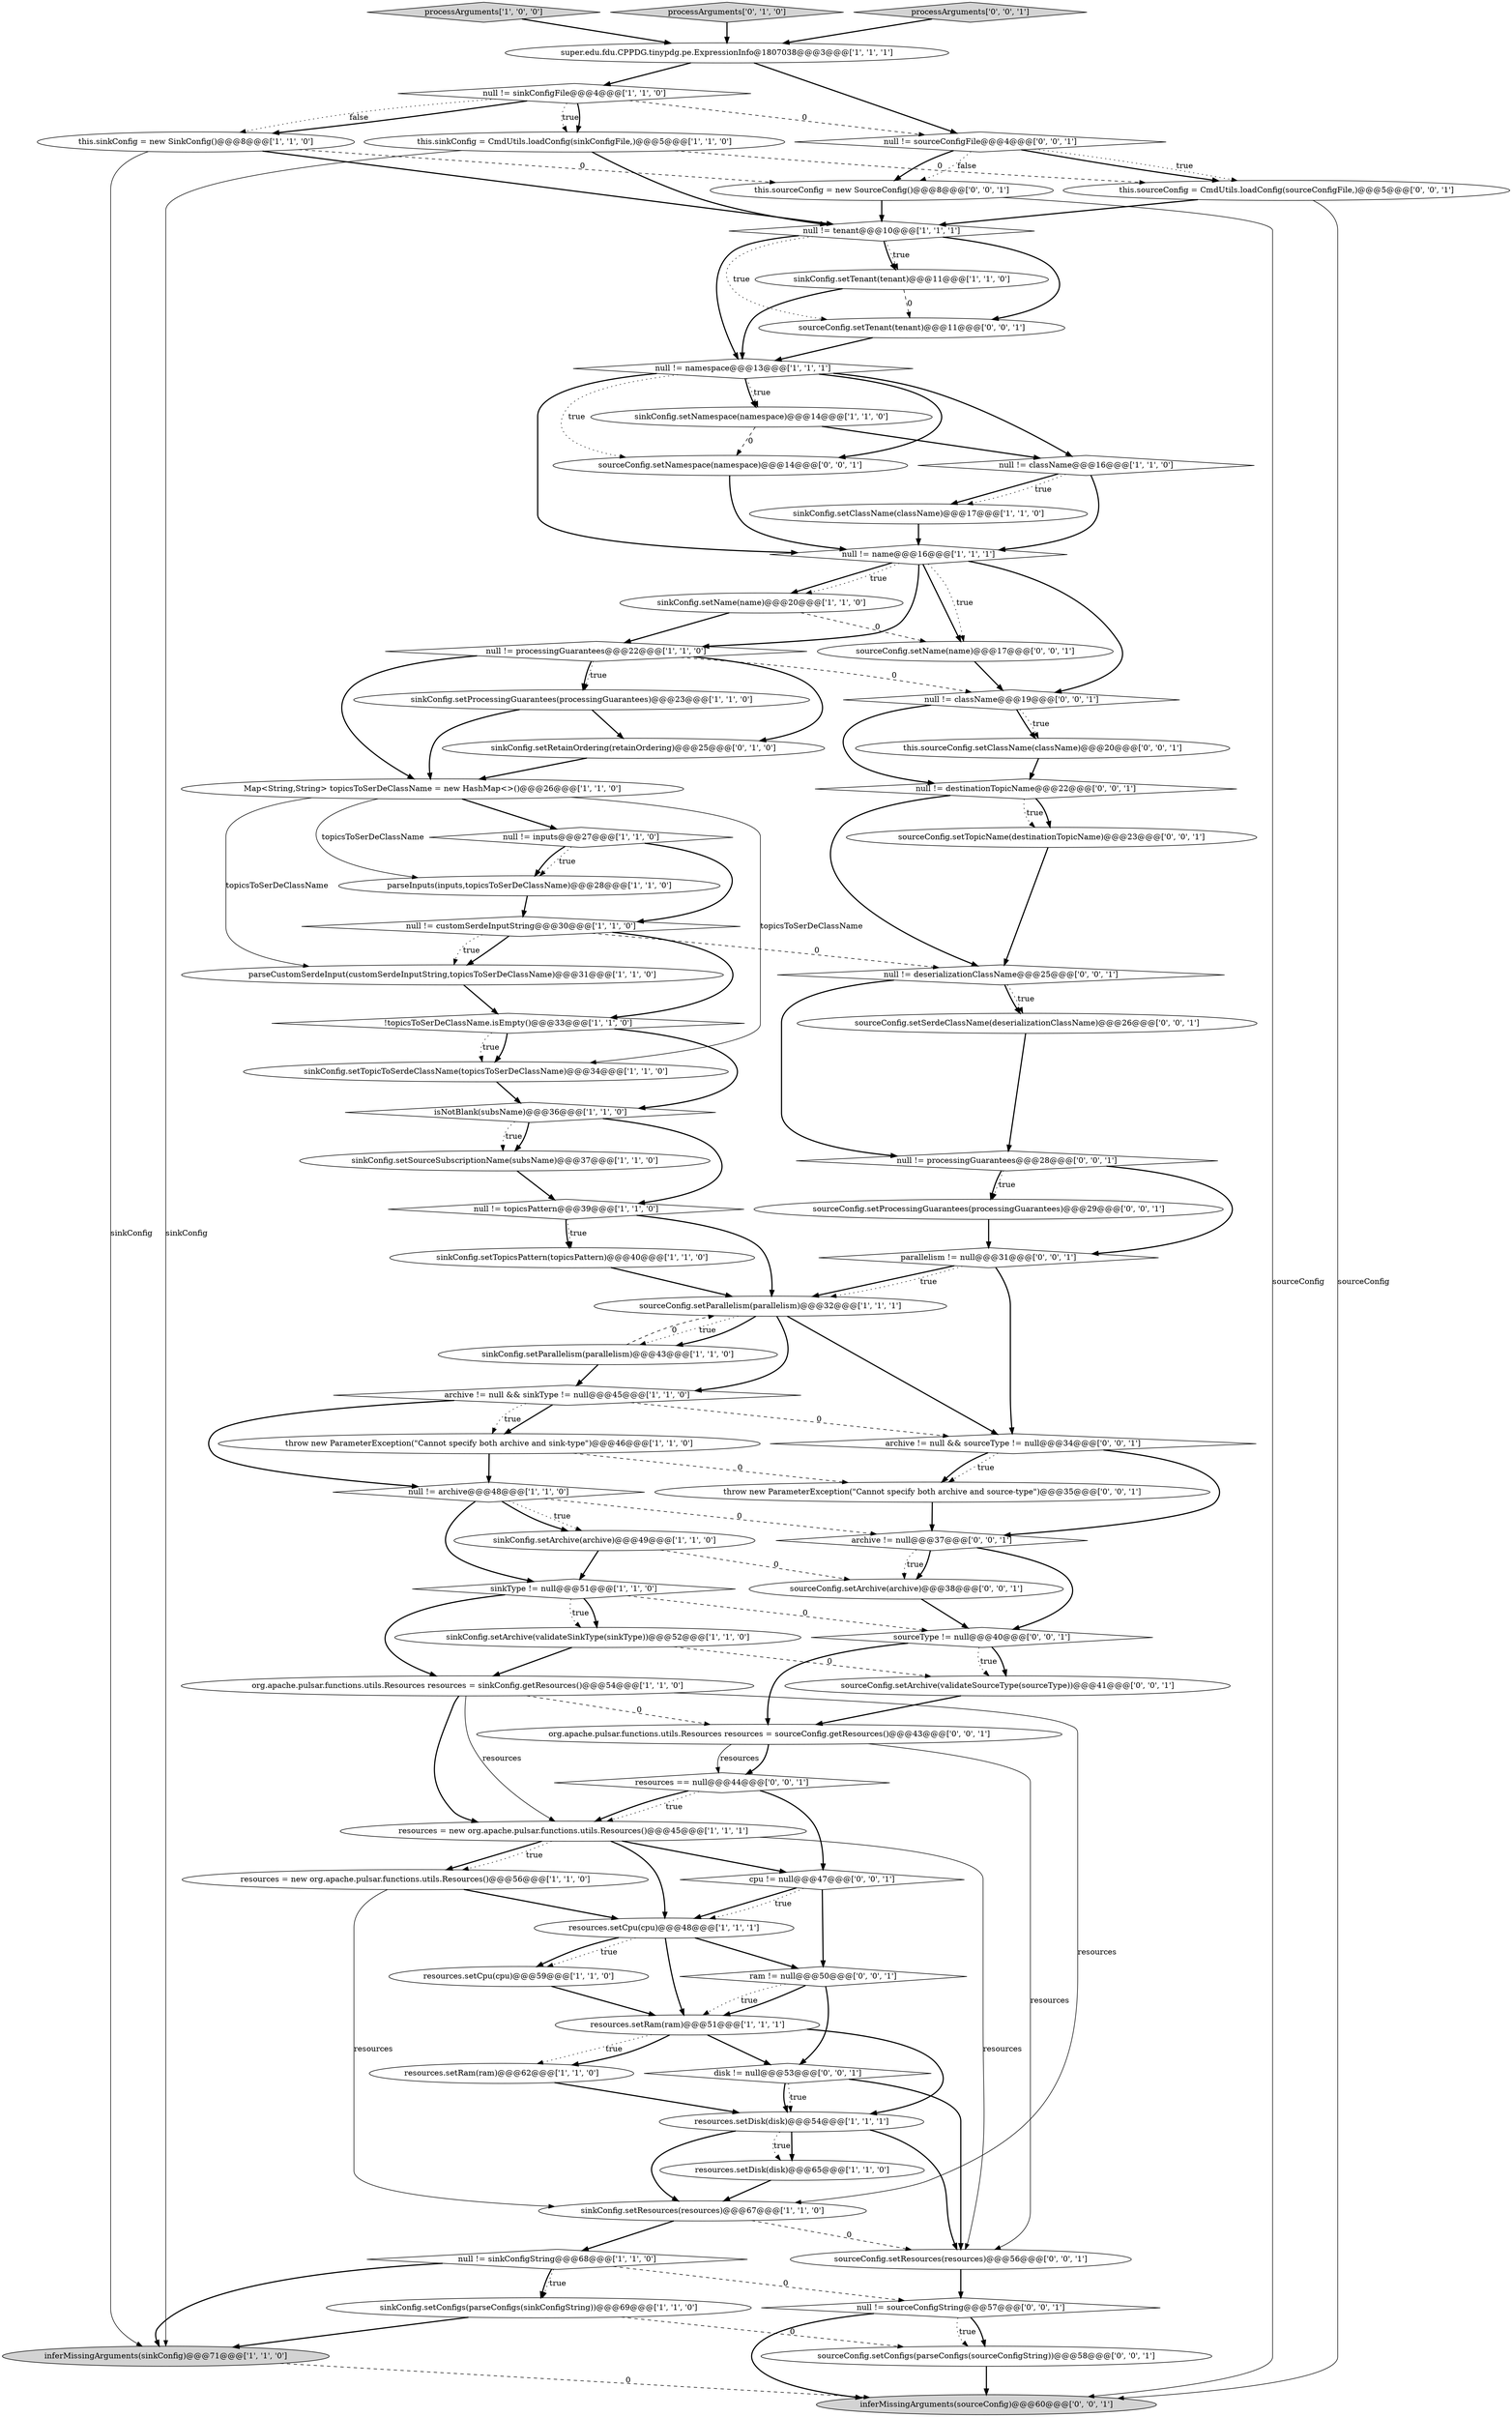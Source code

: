 digraph {
50 [style = filled, label = "disk != null@@@53@@@['0', '0', '1']", fillcolor = white, shape = diamond image = "AAA0AAABBB3BBB"];
41 [style = filled, label = "throw new ParameterException(\"Cannot specify both archive and sink-type\")@@@46@@@['1', '1', '0']", fillcolor = white, shape = ellipse image = "AAA0AAABBB1BBB"];
28 [style = filled, label = "resources = new org.apache.pulsar.functions.utils.Resources()@@@45@@@['1', '1', '1']", fillcolor = white, shape = ellipse image = "AAA0AAABBB1BBB"];
32 [style = filled, label = "resources.setDisk(disk)@@@54@@@['1', '1', '1']", fillcolor = white, shape = ellipse image = "AAA0AAABBB1BBB"];
46 [style = filled, label = "sourceConfig.setParallelism(parallelism)@@@32@@@['1', '1', '1']", fillcolor = white, shape = ellipse image = "AAA0AAABBB1BBB"];
58 [style = filled, label = "sourceConfig.setTopicName(destinationTopicName)@@@23@@@['0', '0', '1']", fillcolor = white, shape = ellipse image = "AAA0AAABBB3BBB"];
64 [style = filled, label = "sourceConfig.setNamespace(namespace)@@@14@@@['0', '0', '1']", fillcolor = white, shape = ellipse image = "AAA0AAABBB3BBB"];
24 [style = filled, label = "null != processingGuarantees@@@22@@@['1', '1', '0']", fillcolor = white, shape = diamond image = "AAA0AAABBB1BBB"];
25 [style = filled, label = "sinkConfig.setArchive(archive)@@@49@@@['1', '1', '0']", fillcolor = white, shape = ellipse image = "AAA0AAABBB1BBB"];
44 [style = filled, label = "resources.setRam(ram)@@@62@@@['1', '1', '0']", fillcolor = white, shape = ellipse image = "AAA0AAABBB1BBB"];
0 [style = filled, label = "null != namespace@@@13@@@['1', '1', '1']", fillcolor = white, shape = diamond image = "AAA0AAABBB1BBB"];
2 [style = filled, label = "resources.setCpu(cpu)@@@59@@@['1', '1', '0']", fillcolor = white, shape = ellipse image = "AAA0AAABBB1BBB"];
16 [style = filled, label = "Map<String,String> topicsToSerDeClassName = new HashMap<>()@@@26@@@['1', '1', '0']", fillcolor = white, shape = ellipse image = "AAA0AAABBB1BBB"];
40 [style = filled, label = "super.edu.fdu.CPPDG.tinypdg.pe.ExpressionInfo@1807038@@@3@@@['1', '1', '1']", fillcolor = white, shape = ellipse image = "AAA0AAABBB1BBB"];
79 [style = filled, label = "parallelism != null@@@31@@@['0', '0', '1']", fillcolor = white, shape = diamond image = "AAA0AAABBB3BBB"];
69 [style = filled, label = "sourceType != null@@@40@@@['0', '0', '1']", fillcolor = white, shape = diamond image = "AAA0AAABBB3BBB"];
7 [style = filled, label = "null != sinkConfigString@@@68@@@['1', '1', '0']", fillcolor = white, shape = diamond image = "AAA0AAABBB1BBB"];
12 [style = filled, label = "null != className@@@16@@@['1', '1', '0']", fillcolor = white, shape = diamond image = "AAA0AAABBB1BBB"];
15 [style = filled, label = "null != name@@@16@@@['1', '1', '1']", fillcolor = white, shape = diamond image = "AAA0AAABBB1BBB"];
9 [style = filled, label = "org.apache.pulsar.functions.utils.Resources resources = sinkConfig.getResources()@@@54@@@['1', '1', '0']", fillcolor = white, shape = ellipse image = "AAA0AAABBB1BBB"];
54 [style = filled, label = "this.sourceConfig.setClassName(className)@@@20@@@['0', '0', '1']", fillcolor = white, shape = ellipse image = "AAA0AAABBB3BBB"];
68 [style = filled, label = "throw new ParameterException(\"Cannot specify both archive and source-type\")@@@35@@@['0', '0', '1']", fillcolor = white, shape = ellipse image = "AAA0AAABBB3BBB"];
56 [style = filled, label = "this.sourceConfig = CmdUtils.loadConfig(sourceConfigFile,)@@@5@@@['0', '0', '1']", fillcolor = white, shape = ellipse image = "AAA0AAABBB3BBB"];
57 [style = filled, label = "null != sourceConfigString@@@57@@@['0', '0', '1']", fillcolor = white, shape = diamond image = "AAA0AAABBB3BBB"];
77 [style = filled, label = "sourceConfig.setName(name)@@@17@@@['0', '0', '1']", fillcolor = white, shape = ellipse image = "AAA0AAABBB3BBB"];
30 [style = filled, label = "resources.setCpu(cpu)@@@48@@@['1', '1', '1']", fillcolor = white, shape = ellipse image = "AAA0AAABBB1BBB"];
23 [style = filled, label = "sinkConfig.setSourceSubscriptionName(subsName)@@@37@@@['1', '1', '0']", fillcolor = white, shape = ellipse image = "AAA0AAABBB1BBB"];
63 [style = filled, label = "ram != null@@@50@@@['0', '0', '1']", fillcolor = white, shape = diamond image = "AAA0AAABBB3BBB"];
20 [style = filled, label = "sinkConfig.setTenant(tenant)@@@11@@@['1', '1', '0']", fillcolor = white, shape = ellipse image = "AAA0AAABBB1BBB"];
55 [style = filled, label = "null != deserializationClassName@@@25@@@['0', '0', '1']", fillcolor = white, shape = diamond image = "AAA0AAABBB3BBB"];
73 [style = filled, label = "archive != null@@@37@@@['0', '0', '1']", fillcolor = white, shape = diamond image = "AAA0AAABBB3BBB"];
4 [style = filled, label = "null != customSerdeInputString@@@30@@@['1', '1', '0']", fillcolor = white, shape = diamond image = "AAA0AAABBB1BBB"];
33 [style = filled, label = "sinkConfig.setParallelism(parallelism)@@@43@@@['1', '1', '0']", fillcolor = white, shape = ellipse image = "AAA0AAABBB1BBB"];
38 [style = filled, label = "sinkConfig.setTopicsPattern(topicsPattern)@@@40@@@['1', '1', '0']", fillcolor = white, shape = ellipse image = "AAA0AAABBB1BBB"];
13 [style = filled, label = "sinkConfig.setArchive(validateSinkType(sinkType))@@@52@@@['1', '1', '0']", fillcolor = white, shape = ellipse image = "AAA0AAABBB1BBB"];
42 [style = filled, label = "sinkConfig.setClassName(className)@@@17@@@['1', '1', '0']", fillcolor = white, shape = ellipse image = "AAA0AAABBB1BBB"];
22 [style = filled, label = "null != sinkConfigFile@@@4@@@['1', '1', '0']", fillcolor = white, shape = diamond image = "AAA0AAABBB1BBB"];
17 [style = filled, label = "null != topicsPattern@@@39@@@['1', '1', '0']", fillcolor = white, shape = diamond image = "AAA0AAABBB1BBB"];
35 [style = filled, label = "this.sinkConfig = new SinkConfig()@@@8@@@['1', '1', '0']", fillcolor = white, shape = ellipse image = "AAA0AAABBB1BBB"];
62 [style = filled, label = "sourceConfig.setArchive(archive)@@@38@@@['0', '0', '1']", fillcolor = white, shape = ellipse image = "AAA0AAABBB3BBB"];
65 [style = filled, label = "sourceConfig.setProcessingGuarantees(processingGuarantees)@@@29@@@['0', '0', '1']", fillcolor = white, shape = ellipse image = "AAA0AAABBB3BBB"];
21 [style = filled, label = "resources = new org.apache.pulsar.functions.utils.Resources()@@@56@@@['1', '1', '0']", fillcolor = white, shape = ellipse image = "AAA0AAABBB1BBB"];
11 [style = filled, label = "sinkConfig.setTopicToSerdeClassName(topicsToSerDeClassName)@@@34@@@['1', '1', '0']", fillcolor = white, shape = ellipse image = "AAA0AAABBB1BBB"];
72 [style = filled, label = "archive != null && sourceType != null@@@34@@@['0', '0', '1']", fillcolor = white, shape = diamond image = "AAA0AAABBB3BBB"];
10 [style = filled, label = "parseInputs(inputs,topicsToSerDeClassName)@@@28@@@['1', '1', '0']", fillcolor = white, shape = ellipse image = "AAA0AAABBB1BBB"];
1 [style = filled, label = "parseCustomSerdeInput(customSerdeInputString,topicsToSerDeClassName)@@@31@@@['1', '1', '0']", fillcolor = white, shape = ellipse image = "AAA0AAABBB1BBB"];
52 [style = filled, label = "this.sourceConfig = new SourceConfig()@@@8@@@['0', '0', '1']", fillcolor = white, shape = ellipse image = "AAA0AAABBB3BBB"];
43 [style = filled, label = "!topicsToSerDeClassName.isEmpty()@@@33@@@['1', '1', '0']", fillcolor = white, shape = diamond image = "AAA0AAABBB1BBB"];
78 [style = filled, label = "sourceConfig.setSerdeClassName(deserializationClassName)@@@26@@@['0', '0', '1']", fillcolor = white, shape = ellipse image = "AAA0AAABBB3BBB"];
5 [style = filled, label = "sinkType != null@@@51@@@['1', '1', '0']", fillcolor = white, shape = diamond image = "AAA0AAABBB1BBB"];
34 [style = filled, label = "processArguments['1', '0', '0']", fillcolor = lightgray, shape = diamond image = "AAA0AAABBB1BBB"];
18 [style = filled, label = "isNotBlank(subsName)@@@36@@@['1', '1', '0']", fillcolor = white, shape = diamond image = "AAA0AAABBB1BBB"];
39 [style = filled, label = "null != archive@@@48@@@['1', '1', '0']", fillcolor = white, shape = diamond image = "AAA0AAABBB1BBB"];
45 [style = filled, label = "null != inputs@@@27@@@['1', '1', '0']", fillcolor = white, shape = diamond image = "AAA0AAABBB1BBB"];
8 [style = filled, label = "sinkConfig.setProcessingGuarantees(processingGuarantees)@@@23@@@['1', '1', '0']", fillcolor = white, shape = ellipse image = "AAA0AAABBB1BBB"];
67 [style = filled, label = "sourceConfig.setTenant(tenant)@@@11@@@['0', '0', '1']", fillcolor = white, shape = ellipse image = "AAA0AAABBB3BBB"];
60 [style = filled, label = "null != processingGuarantees@@@28@@@['0', '0', '1']", fillcolor = white, shape = diamond image = "AAA0AAABBB3BBB"];
29 [style = filled, label = "sinkConfig.setName(name)@@@20@@@['1', '1', '0']", fillcolor = white, shape = ellipse image = "AAA0AAABBB1BBB"];
49 [style = filled, label = "cpu != null@@@47@@@['0', '0', '1']", fillcolor = white, shape = diamond image = "AAA0AAABBB3BBB"];
6 [style = filled, label = "sinkConfig.setResources(resources)@@@67@@@['1', '1', '0']", fillcolor = white, shape = ellipse image = "AAA0AAABBB1BBB"];
47 [style = filled, label = "processArguments['0', '1', '0']", fillcolor = lightgray, shape = diamond image = "AAA0AAABBB2BBB"];
14 [style = filled, label = "resources.setDisk(disk)@@@65@@@['1', '1', '0']", fillcolor = white, shape = ellipse image = "AAA0AAABBB1BBB"];
71 [style = filled, label = "sourceConfig.setArchive(validateSourceType(sourceType))@@@41@@@['0', '0', '1']", fillcolor = white, shape = ellipse image = "AAA0AAABBB3BBB"];
26 [style = filled, label = "archive != null && sinkType != null@@@45@@@['1', '1', '0']", fillcolor = white, shape = diamond image = "AAA0AAABBB1BBB"];
48 [style = filled, label = "sinkConfig.setRetainOrdering(retainOrdering)@@@25@@@['0', '1', '0']", fillcolor = white, shape = ellipse image = "AAA1AAABBB2BBB"];
74 [style = filled, label = "org.apache.pulsar.functions.utils.Resources resources = sourceConfig.getResources()@@@43@@@['0', '0', '1']", fillcolor = white, shape = ellipse image = "AAA0AAABBB3BBB"];
76 [style = filled, label = "processArguments['0', '0', '1']", fillcolor = lightgray, shape = diamond image = "AAA0AAABBB3BBB"];
36 [style = filled, label = "sinkConfig.setNamespace(namespace)@@@14@@@['1', '1', '0']", fillcolor = white, shape = ellipse image = "AAA0AAABBB1BBB"];
37 [style = filled, label = "this.sinkConfig = CmdUtils.loadConfig(sinkConfigFile,)@@@5@@@['1', '1', '0']", fillcolor = white, shape = ellipse image = "AAA0AAABBB1BBB"];
70 [style = filled, label = "null != sourceConfigFile@@@4@@@['0', '0', '1']", fillcolor = white, shape = diamond image = "AAA0AAABBB3BBB"];
75 [style = filled, label = "inferMissingArguments(sourceConfig)@@@60@@@['0', '0', '1']", fillcolor = lightgray, shape = ellipse image = "AAA0AAABBB3BBB"];
53 [style = filled, label = "sourceConfig.setResources(resources)@@@56@@@['0', '0', '1']", fillcolor = white, shape = ellipse image = "AAA0AAABBB3BBB"];
27 [style = filled, label = "null != tenant@@@10@@@['1', '1', '1']", fillcolor = white, shape = diamond image = "AAA0AAABBB1BBB"];
51 [style = filled, label = "null != className@@@19@@@['0', '0', '1']", fillcolor = white, shape = diamond image = "AAA0AAABBB3BBB"];
3 [style = filled, label = "sinkConfig.setConfigs(parseConfigs(sinkConfigString))@@@69@@@['1', '1', '0']", fillcolor = white, shape = ellipse image = "AAA0AAABBB1BBB"];
59 [style = filled, label = "null != destinationTopicName@@@22@@@['0', '0', '1']", fillcolor = white, shape = diamond image = "AAA0AAABBB3BBB"];
61 [style = filled, label = "sourceConfig.setConfigs(parseConfigs(sourceConfigString))@@@58@@@['0', '0', '1']", fillcolor = white, shape = ellipse image = "AAA0AAABBB3BBB"];
66 [style = filled, label = "resources == null@@@44@@@['0', '0', '1']", fillcolor = white, shape = diamond image = "AAA0AAABBB3BBB"];
19 [style = filled, label = "inferMissingArguments(sinkConfig)@@@71@@@['1', '1', '0']", fillcolor = lightgray, shape = ellipse image = "AAA0AAABBB1BBB"];
31 [style = filled, label = "resources.setRam(ram)@@@51@@@['1', '1', '1']", fillcolor = white, shape = ellipse image = "AAA0AAABBB1BBB"];
28->21 [style = bold, label=""];
49->30 [style = bold, label=""];
60->65 [style = dotted, label="true"];
58->55 [style = bold, label=""];
43->11 [style = bold, label=""];
46->72 [style = bold, label=""];
63->50 [style = bold, label=""];
60->79 [style = bold, label=""];
8->48 [style = bold, label=""];
39->5 [style = bold, label=""];
28->53 [style = solid, label="resources"];
35->52 [style = dashed, label="0"];
30->63 [style = bold, label=""];
51->54 [style = bold, label=""];
22->35 [style = bold, label=""];
72->73 [style = bold, label=""];
55->78 [style = bold, label=""];
69->74 [style = bold, label=""];
31->50 [style = bold, label=""];
46->33 [style = dotted, label="true"];
31->32 [style = bold, label=""];
16->1 [style = solid, label="topicsToSerDeClassName"];
5->13 [style = bold, label=""];
16->10 [style = solid, label="topicsToSerDeClassName"];
39->25 [style = dotted, label="true"];
51->59 [style = bold, label=""];
28->49 [style = bold, label=""];
59->58 [style = dotted, label="true"];
0->15 [style = bold, label=""];
49->30 [style = dotted, label="true"];
50->53 [style = bold, label=""];
68->73 [style = bold, label=""];
43->11 [style = dotted, label="true"];
77->51 [style = bold, label=""];
69->71 [style = bold, label=""];
2->31 [style = bold, label=""];
73->62 [style = dotted, label="true"];
30->2 [style = dotted, label="true"];
33->46 [style = dashed, label="0"];
16->11 [style = solid, label="topicsToSerDeClassName"];
59->58 [style = bold, label=""];
17->38 [style = dotted, label="true"];
9->28 [style = bold, label=""];
13->9 [style = bold, label=""];
7->19 [style = bold, label=""];
40->70 [style = bold, label=""];
31->44 [style = dotted, label="true"];
20->0 [style = bold, label=""];
16->45 [style = bold, label=""];
66->28 [style = bold, label=""];
8->16 [style = bold, label=""];
28->30 [style = bold, label=""];
56->75 [style = solid, label="sourceConfig"];
31->44 [style = bold, label=""];
57->61 [style = bold, label=""];
50->32 [style = bold, label=""];
65->79 [style = bold, label=""];
79->72 [style = bold, label=""];
18->23 [style = dotted, label="true"];
32->14 [style = dotted, label="true"];
32->53 [style = bold, label=""];
11->18 [style = bold, label=""];
41->39 [style = bold, label=""];
7->57 [style = dashed, label="0"];
38->46 [style = bold, label=""];
64->15 [style = bold, label=""];
27->20 [style = bold, label=""];
41->68 [style = dashed, label="0"];
52->75 [style = solid, label="sourceConfig"];
4->1 [style = bold, label=""];
30->31 [style = bold, label=""];
9->74 [style = dashed, label="0"];
24->8 [style = dotted, label="true"];
47->40 [style = bold, label=""];
12->42 [style = bold, label=""];
61->75 [style = bold, label=""];
25->5 [style = bold, label=""];
29->77 [style = dashed, label="0"];
0->36 [style = bold, label=""];
0->12 [style = bold, label=""];
9->28 [style = solid, label="resources"];
10->4 [style = bold, label=""];
6->53 [style = dashed, label="0"];
25->62 [style = dashed, label="0"];
74->66 [style = bold, label=""];
26->41 [style = bold, label=""];
36->12 [style = bold, label=""];
72->68 [style = dotted, label="true"];
22->70 [style = dashed, label="0"];
43->18 [style = bold, label=""];
28->21 [style = dotted, label="true"];
39->73 [style = dashed, label="0"];
45->4 [style = bold, label=""];
73->62 [style = bold, label=""];
70->52 [style = bold, label=""];
26->39 [style = bold, label=""];
56->27 [style = bold, label=""];
15->29 [style = bold, label=""];
49->63 [style = bold, label=""];
70->52 [style = dotted, label="false"];
13->71 [style = dashed, label="0"];
74->53 [style = solid, label="resources"];
24->51 [style = dashed, label="0"];
4->55 [style = dashed, label="0"];
66->28 [style = dotted, label="true"];
67->0 [style = bold, label=""];
21->30 [style = bold, label=""];
32->14 [style = bold, label=""];
71->74 [style = bold, label=""];
54->59 [style = bold, label=""];
73->69 [style = bold, label=""];
15->24 [style = bold, label=""];
66->49 [style = bold, label=""];
4->1 [style = dotted, label="true"];
45->10 [style = dotted, label="true"];
53->57 [style = bold, label=""];
35->27 [style = bold, label=""];
7->3 [style = bold, label=""];
5->69 [style = dashed, label="0"];
48->16 [style = bold, label=""];
0->64 [style = dotted, label="true"];
24->16 [style = bold, label=""];
12->42 [style = dotted, label="true"];
69->71 [style = dotted, label="true"];
3->19 [style = bold, label=""];
32->6 [style = bold, label=""];
70->56 [style = bold, label=""];
79->46 [style = bold, label=""];
0->36 [style = dotted, label="true"];
37->56 [style = dashed, label="0"];
63->31 [style = dotted, label="true"];
22->35 [style = dotted, label="false"];
57->61 [style = dotted, label="true"];
57->75 [style = bold, label=""];
24->8 [style = bold, label=""];
23->17 [style = bold, label=""];
22->37 [style = dotted, label="true"];
1->43 [style = bold, label=""];
70->56 [style = dotted, label="true"];
79->46 [style = dotted, label="true"];
39->25 [style = bold, label=""];
63->31 [style = bold, label=""];
72->68 [style = bold, label=""];
18->23 [style = bold, label=""];
7->3 [style = dotted, label="true"];
27->20 [style = dotted, label="true"];
60->65 [style = bold, label=""];
24->48 [style = bold, label=""];
15->77 [style = bold, label=""];
51->54 [style = dotted, label="true"];
40->22 [style = bold, label=""];
46->26 [style = bold, label=""];
17->38 [style = bold, label=""];
12->15 [style = bold, label=""];
37->27 [style = bold, label=""];
0->64 [style = bold, label=""];
52->27 [style = bold, label=""];
62->69 [style = bold, label=""];
27->0 [style = bold, label=""];
30->2 [style = bold, label=""];
44->32 [style = bold, label=""];
5->13 [style = dotted, label="true"];
19->75 [style = dashed, label="0"];
78->60 [style = bold, label=""];
34->40 [style = bold, label=""];
5->9 [style = bold, label=""];
27->67 [style = dotted, label="true"];
46->33 [style = bold, label=""];
20->67 [style = dashed, label="0"];
76->40 [style = bold, label=""];
59->55 [style = bold, label=""];
26->72 [style = dashed, label="0"];
35->19 [style = solid, label="sinkConfig"];
9->6 [style = solid, label="resources"];
27->67 [style = bold, label=""];
55->78 [style = dotted, label="true"];
36->64 [style = dashed, label="0"];
14->6 [style = bold, label=""];
55->60 [style = bold, label=""];
4->43 [style = bold, label=""];
18->17 [style = bold, label=""];
42->15 [style = bold, label=""];
15->29 [style = dotted, label="true"];
37->19 [style = solid, label="sinkConfig"];
29->24 [style = bold, label=""];
21->6 [style = solid, label="resources"];
6->7 [style = bold, label=""];
15->51 [style = bold, label=""];
50->32 [style = dotted, label="true"];
15->77 [style = dotted, label="true"];
3->61 [style = dashed, label="0"];
74->66 [style = solid, label="resources"];
45->10 [style = bold, label=""];
17->46 [style = bold, label=""];
33->26 [style = bold, label=""];
22->37 [style = bold, label=""];
26->41 [style = dotted, label="true"];
}
